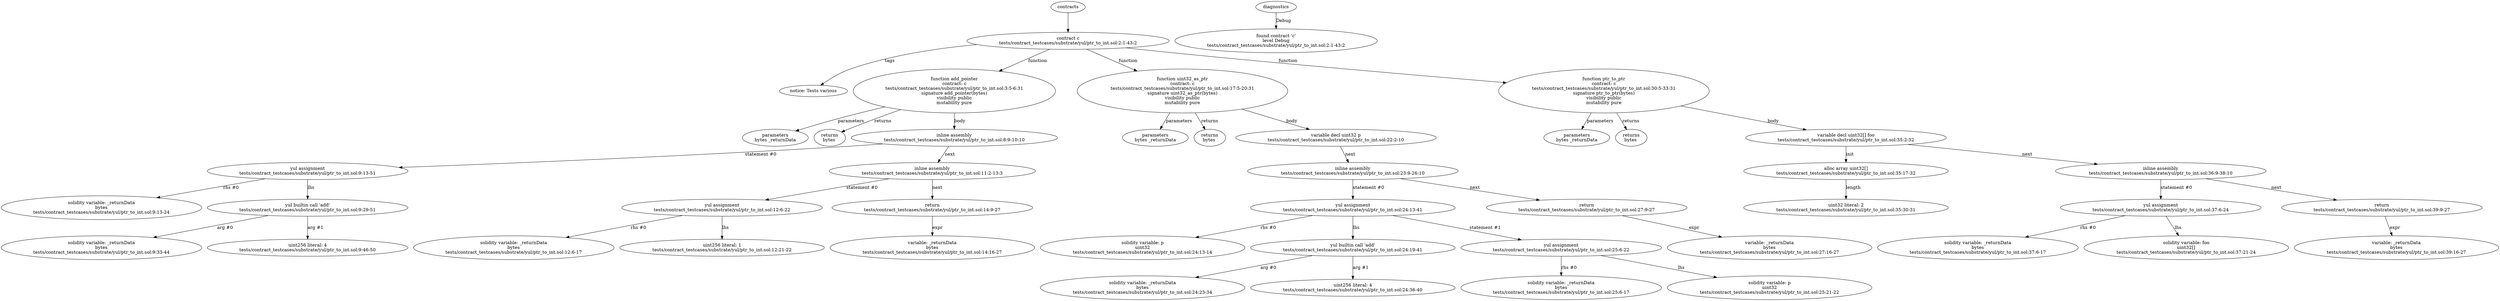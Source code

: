 strict digraph "tests/contract_testcases/substrate/yul/ptr_to_int.sol" {
	contract [label="contract c\ntests/contract_testcases/substrate/yul/ptr_to_int.sol:2:1-43:2"]
	tags [label="notice: Tests various"]
	add_pointer [label="function add_pointer\ncontract: c\ntests/contract_testcases/substrate/yul/ptr_to_int.sol:3:5-6:31\nsignature add_pointer(bytes)\nvisibility public\nmutability pure"]
	parameters [label="parameters\nbytes _returnData"]
	returns [label="returns\nbytes "]
	inline_assembly [label="inline assembly\ntests/contract_testcases/substrate/yul/ptr_to_int.sol:8:9-10:10"]
	yul_assignment [label="yul assignment\ntests/contract_testcases/substrate/yul/ptr_to_int.sol:9:13-51"]
	solidity_variable [label="solidity variable: _returnData\nbytes\ntests/contract_testcases/substrate/yul/ptr_to_int.sol:9:13-24"]
	yul_builtin_call [label="yul builtin call 'add'\ntests/contract_testcases/substrate/yul/ptr_to_int.sol:9:29-51"]
	solidity_variable_10 [label="solidity variable: _returnData\nbytes\ntests/contract_testcases/substrate/yul/ptr_to_int.sol:9:33-44"]
	yul_number_literal [label="uint256 literal: 4\ntests/contract_testcases/substrate/yul/ptr_to_int.sol:9:46-50"]
	inline_assembly_12 [label="inline assembly\ntests/contract_testcases/substrate/yul/ptr_to_int.sol:11:2-13:3"]
	yul_assignment_13 [label="yul assignment\ntests/contract_testcases/substrate/yul/ptr_to_int.sol:12:6-22"]
	solidity_variable_14 [label="solidity variable: _returnData\nbytes\ntests/contract_testcases/substrate/yul/ptr_to_int.sol:12:6-17"]
	yul_number_literal_15 [label="uint256 literal: 1\ntests/contract_testcases/substrate/yul/ptr_to_int.sol:12:21-22"]
	return [label="return\ntests/contract_testcases/substrate/yul/ptr_to_int.sol:14:9-27"]
	variable [label="variable: _returnData\nbytes\ntests/contract_testcases/substrate/yul/ptr_to_int.sol:14:16-27"]
	uint32_as_ptr [label="function uint32_as_ptr\ncontract: c\ntests/contract_testcases/substrate/yul/ptr_to_int.sol:17:5-20:31\nsignature uint32_as_ptr(bytes)\nvisibility public\nmutability pure"]
	parameters_19 [label="parameters\nbytes _returnData"]
	returns_20 [label="returns\nbytes "]
	var_decl [label="variable decl uint32 p\ntests/contract_testcases/substrate/yul/ptr_to_int.sol:22:2-10"]
	inline_assembly_22 [label="inline assembly\ntests/contract_testcases/substrate/yul/ptr_to_int.sol:23:9-26:10"]
	yul_assignment_23 [label="yul assignment\ntests/contract_testcases/substrate/yul/ptr_to_int.sol:24:13-41"]
	solidity_variable_24 [label="solidity variable: p\nuint32\ntests/contract_testcases/substrate/yul/ptr_to_int.sol:24:13-14"]
	yul_builtin_call_25 [label="yul builtin call 'add'\ntests/contract_testcases/substrate/yul/ptr_to_int.sol:24:19-41"]
	solidity_variable_26 [label="solidity variable: _returnData\nbytes\ntests/contract_testcases/substrate/yul/ptr_to_int.sol:24:23-34"]
	yul_number_literal_27 [label="uint256 literal: 4\ntests/contract_testcases/substrate/yul/ptr_to_int.sol:24:36-40"]
	yul_assignment_28 [label="yul assignment\ntests/contract_testcases/substrate/yul/ptr_to_int.sol:25:6-22"]
	solidity_variable_29 [label="solidity variable: _returnData\nbytes\ntests/contract_testcases/substrate/yul/ptr_to_int.sol:25:6-17"]
	solidity_variable_30 [label="solidity variable: p\nuint32\ntests/contract_testcases/substrate/yul/ptr_to_int.sol:25:21-22"]
	return_31 [label="return\ntests/contract_testcases/substrate/yul/ptr_to_int.sol:27:9-27"]
	variable_32 [label="variable: _returnData\nbytes\ntests/contract_testcases/substrate/yul/ptr_to_int.sol:27:16-27"]
	ptr_to_ptr [label="function ptr_to_ptr\ncontract: c\ntests/contract_testcases/substrate/yul/ptr_to_int.sol:30:5-33:31\nsignature ptr_to_ptr(bytes)\nvisibility public\nmutability pure"]
	parameters_34 [label="parameters\nbytes _returnData"]
	returns_35 [label="returns\nbytes "]
	var_decl_36 [label="variable decl uint32[] foo\ntests/contract_testcases/substrate/yul/ptr_to_int.sol:35:2-32"]
	alloc_array [label="alloc array uint32[]\ntests/contract_testcases/substrate/yul/ptr_to_int.sol:35:17-32"]
	number_literal [label="uint32 literal: 2\ntests/contract_testcases/substrate/yul/ptr_to_int.sol:35:30-31"]
	inline_assembly_39 [label="inline assembly\ntests/contract_testcases/substrate/yul/ptr_to_int.sol:36:9-38:10"]
	yul_assignment_40 [label="yul assignment\ntests/contract_testcases/substrate/yul/ptr_to_int.sol:37:6-24"]
	solidity_variable_41 [label="solidity variable: _returnData\nbytes\ntests/contract_testcases/substrate/yul/ptr_to_int.sol:37:6-17"]
	solidity_variable_42 [label="solidity variable: foo\nuint32[]\ntests/contract_testcases/substrate/yul/ptr_to_int.sol:37:21-24"]
	return_43 [label="return\ntests/contract_testcases/substrate/yul/ptr_to_int.sol:39:9-27"]
	variable_44 [label="variable: _returnData\nbytes\ntests/contract_testcases/substrate/yul/ptr_to_int.sol:39:16-27"]
	diagnostic [label="found contract 'c'\nlevel Debug\ntests/contract_testcases/substrate/yul/ptr_to_int.sol:2:1-43:2"]
	contracts -> contract
	contract -> tags [label="tags"]
	contract -> add_pointer [label="function"]
	add_pointer -> parameters [label="parameters"]
	add_pointer -> returns [label="returns"]
	add_pointer -> inline_assembly [label="body"]
	inline_assembly -> yul_assignment [label="statement #0"]
	yul_assignment -> solidity_variable [label="rhs #0"]
	yul_assignment -> yul_builtin_call [label="lhs"]
	yul_builtin_call -> solidity_variable_10 [label="arg #0"]
	yul_builtin_call -> yul_number_literal [label="arg #1"]
	inline_assembly -> inline_assembly_12 [label="next"]
	inline_assembly_12 -> yul_assignment_13 [label="statement #0"]
	yul_assignment_13 -> solidity_variable_14 [label="rhs #0"]
	yul_assignment_13 -> yul_number_literal_15 [label="lhs"]
	inline_assembly_12 -> return [label="next"]
	return -> variable [label="expr"]
	contract -> uint32_as_ptr [label="function"]
	uint32_as_ptr -> parameters_19 [label="parameters"]
	uint32_as_ptr -> returns_20 [label="returns"]
	uint32_as_ptr -> var_decl [label="body"]
	var_decl -> inline_assembly_22 [label="next"]
	inline_assembly_22 -> yul_assignment_23 [label="statement #0"]
	yul_assignment_23 -> solidity_variable_24 [label="rhs #0"]
	yul_assignment_23 -> yul_builtin_call_25 [label="lhs"]
	yul_builtin_call_25 -> solidity_variable_26 [label="arg #0"]
	yul_builtin_call_25 -> yul_number_literal_27 [label="arg #1"]
	yul_assignment_23 -> yul_assignment_28 [label="statement #1"]
	yul_assignment_28 -> solidity_variable_29 [label="rhs #0"]
	yul_assignment_28 -> solidity_variable_30 [label="lhs"]
	inline_assembly_22 -> return_31 [label="next"]
	return_31 -> variable_32 [label="expr"]
	contract -> ptr_to_ptr [label="function"]
	ptr_to_ptr -> parameters_34 [label="parameters"]
	ptr_to_ptr -> returns_35 [label="returns"]
	ptr_to_ptr -> var_decl_36 [label="body"]
	var_decl_36 -> alloc_array [label="init"]
	alloc_array -> number_literal [label="length"]
	var_decl_36 -> inline_assembly_39 [label="next"]
	inline_assembly_39 -> yul_assignment_40 [label="statement #0"]
	yul_assignment_40 -> solidity_variable_41 [label="rhs #0"]
	yul_assignment_40 -> solidity_variable_42 [label="lhs"]
	inline_assembly_39 -> return_43 [label="next"]
	return_43 -> variable_44 [label="expr"]
	diagnostics -> diagnostic [label="Debug"]
}
